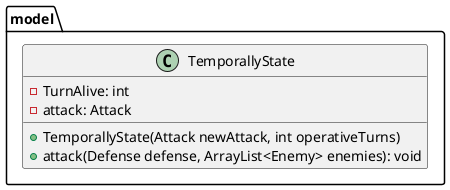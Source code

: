 @startuml
'https://plantuml.com/class-diagram
package model{
    class TemporallyState {
        - TurnAlive: int
        - attack: Attack
        + TemporallyState(Attack newAttack, int operativeTurns)
        + attack(Defense defense, ArrayList<Enemy> enemies): void
    }
}

@enduml